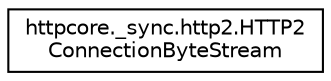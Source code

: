 digraph "Graphical Class Hierarchy"
{
 // LATEX_PDF_SIZE
  edge [fontname="Helvetica",fontsize="10",labelfontname="Helvetica",labelfontsize="10"];
  node [fontname="Helvetica",fontsize="10",shape=record];
  rankdir="LR";
  Node0 [label="httpcore._sync.http2.HTTP2\lConnectionByteStream",height=0.2,width=0.4,color="black", fillcolor="white", style="filled",URL="$classhttpcore_1_1__sync_1_1http2_1_1HTTP2ConnectionByteStream.html",tooltip=" "];
}
